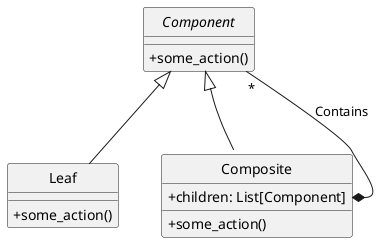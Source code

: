@startuml
'figure 12: The Composite Pattern'
skinparam monochrome true
skinparam handwritten false
skinparam shadowing false
skinparam classAttributeIconSize 0
hide class circle
hide abstract circle

abstract class Component {
    + some_action()
}

class Leaf {
    + some_action()
}

class Composite {
    + children: List[Component]
    + some_action()
}

Component <|-- Leaf
Component <|-- Composite
Composite::children *-- "*" Component : "Contains"

@enduml

@startuml coposite-objects.png
'figure 12: The Composite Pattern'
skinparam monochrome true
skinparam handwritten false
skinparam shadowing false
skinparam classAttributeIconSize 0
hide class circle
hide abstract circle

object Root
object "Leaf" as l1
object "Composite" as c2
object "Composite" as c3

Root *-- l1
Root *-- c2
Root *-- c3

object "Leaf" as c2_l4
object "Composite" as c2_c4
object "Leaf" as c2_l5

c2 *-- c2_l4
c2 *-- c2_c4
c2 *-- c2_l5

object "Leaf" as c2_c4_l6
object "Leaf" as c2_c4_l7
object "Leaf" as c2_c4_l8
object "Leaf" as c2_c4_l9

c2_c4 *-- c2_c4_l6
c2_c4 *-- c2_c4_l7
c2_c4 *-- c2_c4_l8
c2_c4 *-- c2_c4_l9

object "Leaf" as c3_l10
object "Composite" as c3_c5

c3 *-- c3_l10
c3 *-- c3_c5

object "Leaf" as c3_c5_l11
object "Leaf" as c3_c5_l12

c3_c5 *-- c3_c5_l11
c3_c5 *-- c3_c5_l12

@enduml
